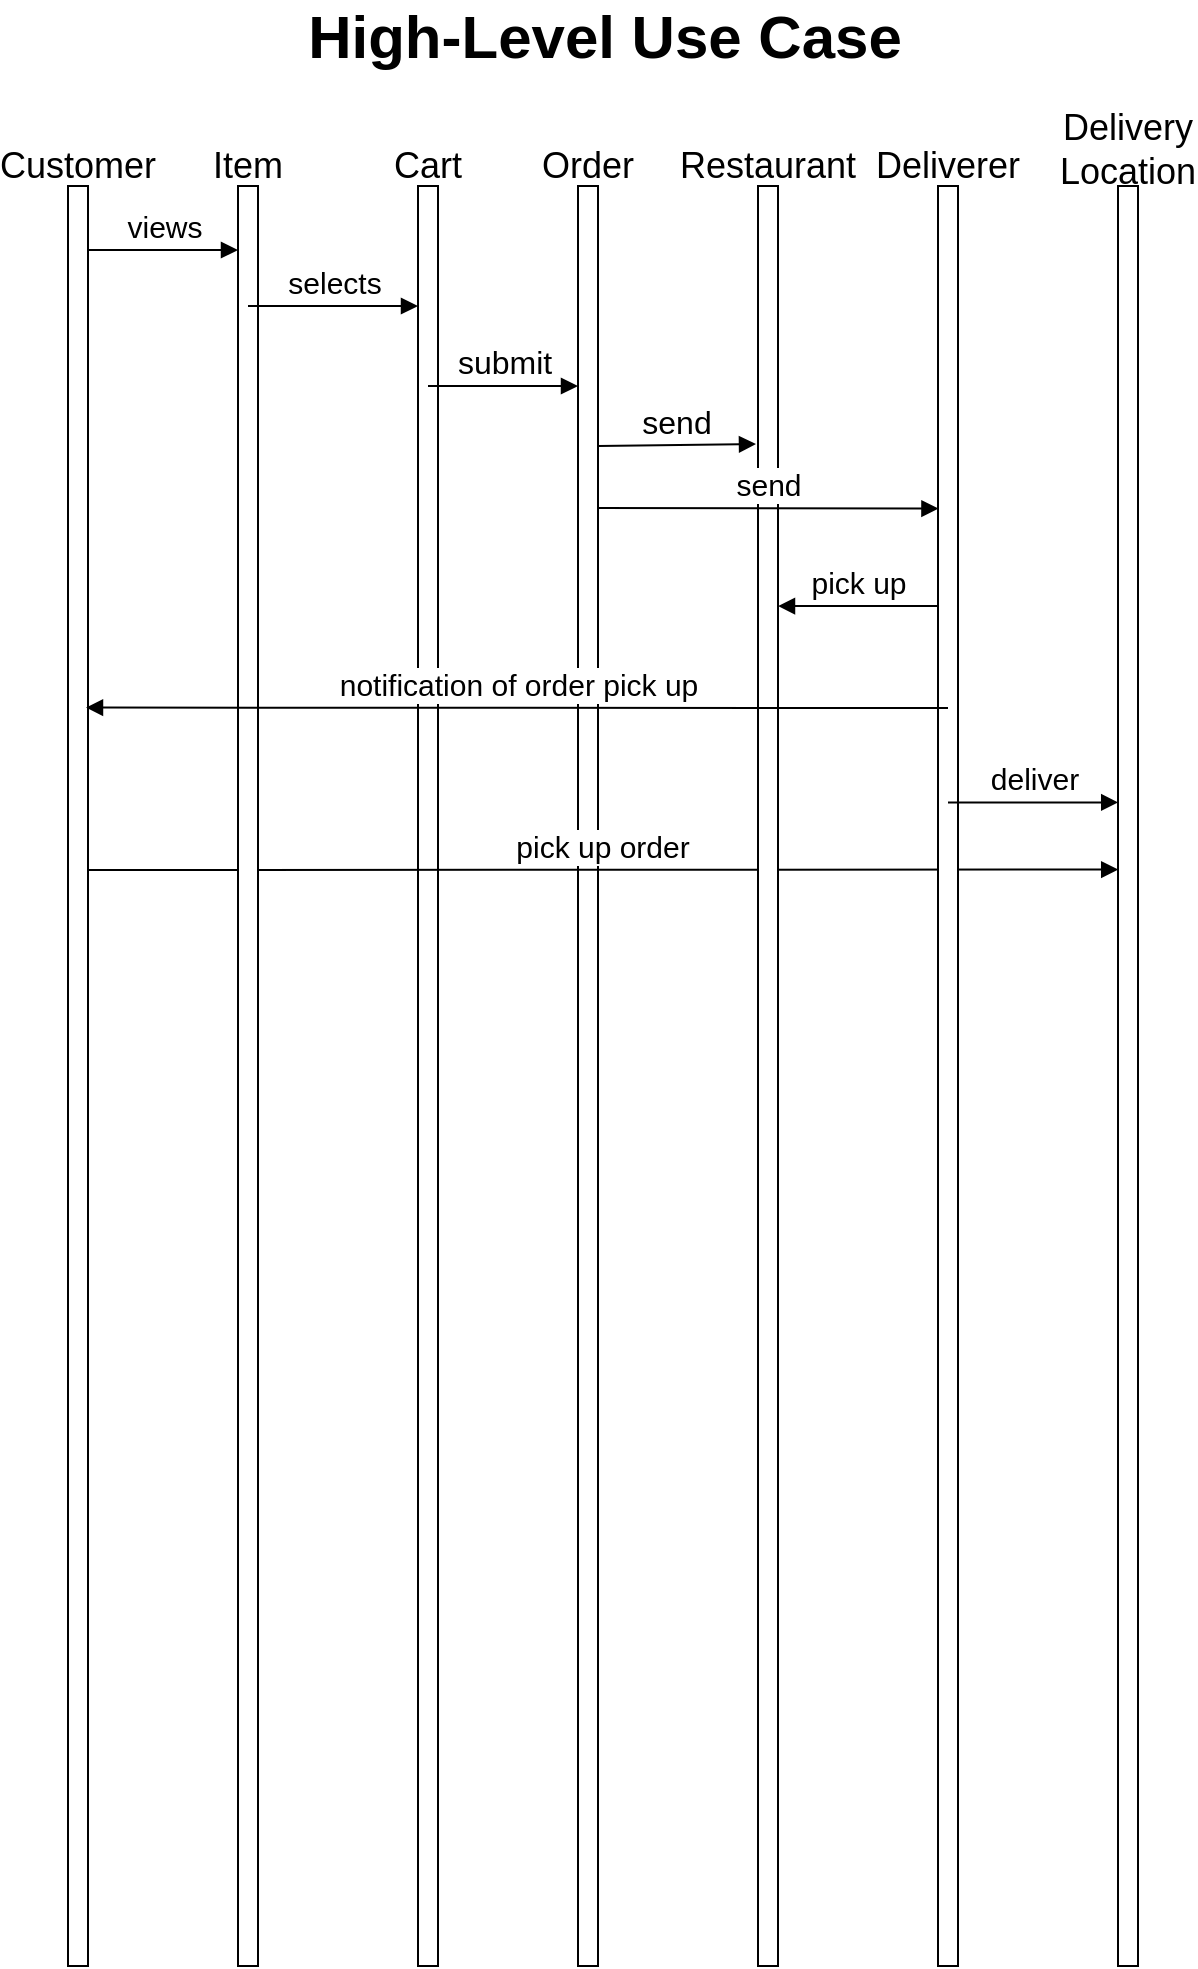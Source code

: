 <mxfile version="12.9.8" type="github" pages="2">
  <diagram id="fPNS6R41uXTzUYEoK_hJ" name="High-Level Use Case">
    <mxGraphModel dx="751" dy="403" grid="1" gridSize="10" guides="1" tooltips="1" connect="1" arrows="1" fold="1" page="1" pageScale="1" pageWidth="850" pageHeight="1100" math="0" shadow="0">
      <root>
        <mxCell id="0" />
        <mxCell id="1" parent="0" />
        <mxCell id="k9ZQSCsvZ8l_SCIMkzeH-1" value="&lt;b&gt;&lt;font style=&quot;font-size: 30px&quot;&gt;High-Level Use Case&lt;/font&gt;&lt;/b&gt;" style="text;html=1;align=center;verticalAlign=middle;resizable=0;points=[];autosize=1;fontSize=20;" parent="1" vertex="1">
          <mxGeometry x="264.5" y="30" width="310" height="30" as="geometry" />
        </mxCell>
        <mxCell id="bcauHxK4wQCXYkB9hPyb-15" value="" style="group" parent="1" vertex="1" connectable="0">
          <mxGeometry x="392" y="100" width="40" height="910" as="geometry" />
        </mxCell>
        <mxCell id="bcauHxK4wQCXYkB9hPyb-16" value="" style="html=1;points=[];perimeter=orthogonalPerimeter;" parent="bcauHxK4wQCXYkB9hPyb-15" vertex="1">
          <mxGeometry x="15" y="20" width="10" height="890" as="geometry" />
        </mxCell>
        <mxCell id="bcauHxK4wQCXYkB9hPyb-17" value="&lt;font style=&quot;font-size: 18px&quot;&gt;Order&lt;/font&gt;" style="text;html=1;strokeColor=none;fillColor=none;align=center;verticalAlign=middle;whiteSpace=wrap;rounded=0;" parent="bcauHxK4wQCXYkB9hPyb-15" vertex="1">
          <mxGeometry width="40" height="20" as="geometry" />
        </mxCell>
        <mxCell id="bcauHxK4wQCXYkB9hPyb-26" value="send" style="html=1;verticalAlign=bottom;endArrow=block;entryX=-0.1;entryY=0.145;entryDx=0;entryDy=0;entryPerimeter=0;fontSize=16;" parent="bcauHxK4wQCXYkB9hPyb-15" target="bcauHxK4wQCXYkB9hPyb-24" edge="1">
          <mxGeometry width="80" relative="1" as="geometry">
            <mxPoint x="25.0" y="150" as="sourcePoint" />
            <mxPoint x="100.0" y="150" as="targetPoint" />
          </mxGeometry>
        </mxCell>
        <mxCell id="bcauHxK4wQCXYkB9hPyb-8" value="" style="group" parent="1" vertex="1" connectable="0">
          <mxGeometry x="137" y="100" width="40" height="910" as="geometry" />
        </mxCell>
        <mxCell id="bcauHxK4wQCXYkB9hPyb-2" value="" style="html=1;points=[];perimeter=orthogonalPerimeter;" parent="bcauHxK4wQCXYkB9hPyb-8" vertex="1">
          <mxGeometry x="15" y="20" width="10" height="890" as="geometry" />
        </mxCell>
        <mxCell id="bcauHxK4wQCXYkB9hPyb-7" value="&lt;font style=&quot;font-size: 18px&quot;&gt;Customer&lt;/font&gt;" style="text;html=1;strokeColor=none;fillColor=none;align=center;verticalAlign=middle;whiteSpace=wrap;rounded=0;" parent="bcauHxK4wQCXYkB9hPyb-8" vertex="1">
          <mxGeometry width="40" height="20" as="geometry" />
        </mxCell>
        <mxCell id="bcauHxK4wQCXYkB9hPyb-9" value="" style="group" parent="1" vertex="1" connectable="0">
          <mxGeometry x="312" y="100" width="40" height="910" as="geometry" />
        </mxCell>
        <mxCell id="bcauHxK4wQCXYkB9hPyb-10" value="" style="html=1;points=[];perimeter=orthogonalPerimeter;" parent="bcauHxK4wQCXYkB9hPyb-9" vertex="1">
          <mxGeometry x="15" y="20" width="10" height="890" as="geometry" />
        </mxCell>
        <mxCell id="bcauHxK4wQCXYkB9hPyb-11" value="&lt;font style=&quot;font-size: 18px&quot;&gt;Cart&lt;/font&gt;" style="text;html=1;strokeColor=none;fillColor=none;align=center;verticalAlign=middle;whiteSpace=wrap;rounded=0;" parent="bcauHxK4wQCXYkB9hPyb-9" vertex="1">
          <mxGeometry width="40" height="20" as="geometry" />
        </mxCell>
        <mxCell id="bcauHxK4wQCXYkB9hPyb-48" value="pick up order" style="html=1;verticalAlign=bottom;endArrow=block;entryX=0.011;entryY=0.384;entryDx=0;entryDy=0;entryPerimeter=0;fontSize=15;" parent="bcauHxK4wQCXYkB9hPyb-9" target="bcauHxK4wQCXYkB9hPyb-42" edge="1">
          <mxGeometry width="80" relative="1" as="geometry">
            <mxPoint x="-150" y="362" as="sourcePoint" />
            <mxPoint x="-141.0" y="360" as="targetPoint" />
          </mxGeometry>
        </mxCell>
        <mxCell id="bcauHxK4wQCXYkB9hPyb-12" value="" style="group" parent="1" vertex="1" connectable="0">
          <mxGeometry x="222" y="100" width="40" height="910" as="geometry" />
        </mxCell>
        <mxCell id="bcauHxK4wQCXYkB9hPyb-13" value="" style="html=1;points=[];perimeter=orthogonalPerimeter;" parent="bcauHxK4wQCXYkB9hPyb-12" vertex="1">
          <mxGeometry x="15" y="20" width="10" height="890" as="geometry" />
        </mxCell>
        <mxCell id="bcauHxK4wQCXYkB9hPyb-14" value="&lt;font style=&quot;font-size: 18px&quot;&gt;Item&lt;/font&gt;" style="text;html=1;strokeColor=none;fillColor=none;align=center;verticalAlign=middle;whiteSpace=wrap;rounded=0;" parent="bcauHxK4wQCXYkB9hPyb-12" vertex="1">
          <mxGeometry width="40" height="20" as="geometry" />
        </mxCell>
        <mxCell id="bcauHxK4wQCXYkB9hPyb-19" value="&lt;font style=&quot;font-size: 15px&quot;&gt;views&lt;/font&gt;" style="html=1;verticalAlign=bottom;endArrow=block;" parent="1" edge="1">
          <mxGeometry width="80" relative="1" as="geometry">
            <mxPoint x="162" y="152" as="sourcePoint" />
            <mxPoint x="237" y="152" as="targetPoint" />
          </mxGeometry>
        </mxCell>
        <mxCell id="bcauHxK4wQCXYkB9hPyb-20" value="selects" style="html=1;verticalAlign=bottom;endArrow=block;fontSize=15;" parent="1" edge="1">
          <mxGeometry width="80" relative="1" as="geometry">
            <mxPoint x="242" y="180" as="sourcePoint" />
            <mxPoint x="327" y="180.0" as="targetPoint" />
          </mxGeometry>
        </mxCell>
        <mxCell id="bcauHxK4wQCXYkB9hPyb-21" value="submit" style="html=1;verticalAlign=bottom;endArrow=block;fontSize=16;" parent="1" edge="1">
          <mxGeometry width="80" relative="1" as="geometry">
            <mxPoint x="332" y="220.0" as="sourcePoint" />
            <mxPoint x="407" y="220.0" as="targetPoint" />
          </mxGeometry>
        </mxCell>
        <mxCell id="bcauHxK4wQCXYkB9hPyb-23" value="" style="group" parent="1" vertex="1" connectable="0">
          <mxGeometry x="482" y="100" width="40" height="910" as="geometry" />
        </mxCell>
        <mxCell id="bcauHxK4wQCXYkB9hPyb-24" value="" style="html=1;points=[];perimeter=orthogonalPerimeter;" parent="bcauHxK4wQCXYkB9hPyb-23" vertex="1">
          <mxGeometry x="15" y="20" width="10" height="890" as="geometry" />
        </mxCell>
        <mxCell id="bcauHxK4wQCXYkB9hPyb-25" value="&lt;font style=&quot;font-size: 18px&quot;&gt;Restaurant&lt;/font&gt;" style="text;html=1;strokeColor=none;fillColor=none;align=center;verticalAlign=middle;whiteSpace=wrap;rounded=0;" parent="bcauHxK4wQCXYkB9hPyb-23" vertex="1">
          <mxGeometry width="40" height="20" as="geometry" />
        </mxCell>
        <mxCell id="bcauHxK4wQCXYkB9hPyb-31" value="send" style="html=1;verticalAlign=bottom;endArrow=block;entryX=0.122;entryY=0.17;entryDx=0;entryDy=0;entryPerimeter=0;fontSize=15;" parent="bcauHxK4wQCXYkB9hPyb-23" edge="1">
          <mxGeometry width="80" relative="1" as="geometry">
            <mxPoint x="-65.0" y="180.95" as="sourcePoint" />
            <mxPoint x="105.22" y="181.3" as="targetPoint" />
          </mxGeometry>
        </mxCell>
        <mxCell id="bcauHxK4wQCXYkB9hPyb-27" value="" style="group" parent="1" vertex="1" connectable="0">
          <mxGeometry x="572" y="100" width="40" height="910" as="geometry" />
        </mxCell>
        <mxCell id="bcauHxK4wQCXYkB9hPyb-28" value="" style="html=1;points=[];perimeter=orthogonalPerimeter;" parent="bcauHxK4wQCXYkB9hPyb-27" vertex="1">
          <mxGeometry x="15" y="20" width="10" height="890" as="geometry" />
        </mxCell>
        <mxCell id="bcauHxK4wQCXYkB9hPyb-29" value="&lt;font style=&quot;font-size: 18px&quot;&gt;Deliverer&lt;/font&gt;" style="text;html=1;strokeColor=none;fillColor=none;align=center;verticalAlign=middle;whiteSpace=wrap;rounded=0;" parent="bcauHxK4wQCXYkB9hPyb-27" vertex="1">
          <mxGeometry width="40" height="20" as="geometry" />
        </mxCell>
        <mxCell id="bcauHxK4wQCXYkB9hPyb-34" value="pick up" style="html=1;verticalAlign=bottom;endArrow=block;exitX=-0.044;exitY=0.236;exitDx=0;exitDy=0;exitPerimeter=0;fontSize=15;" parent="1" source="bcauHxK4wQCXYkB9hPyb-28" target="bcauHxK4wQCXYkB9hPyb-24" edge="1">
          <mxGeometry width="80" relative="1" as="geometry">
            <mxPoint x="512.0" y="330.95" as="sourcePoint" />
            <mxPoint x="512" y="330" as="targetPoint" />
          </mxGeometry>
        </mxCell>
        <mxCell id="bcauHxK4wQCXYkB9hPyb-41" value="" style="group" parent="1" vertex="1" connectable="0">
          <mxGeometry x="662" y="100" width="40" height="910" as="geometry" />
        </mxCell>
        <mxCell id="bcauHxK4wQCXYkB9hPyb-42" value="" style="html=1;points=[];perimeter=orthogonalPerimeter;" parent="bcauHxK4wQCXYkB9hPyb-41" vertex="1">
          <mxGeometry x="15" y="20" width="10" height="890" as="geometry" />
        </mxCell>
        <mxCell id="bcauHxK4wQCXYkB9hPyb-43" value="&lt;font style=&quot;font-size: 18px&quot;&gt;Delivery Location&lt;/font&gt;" style="text;html=1;strokeColor=none;fillColor=none;align=center;verticalAlign=middle;whiteSpace=wrap;rounded=0;" parent="bcauHxK4wQCXYkB9hPyb-41" vertex="1">
          <mxGeometry y="-8" width="40" height="20" as="geometry" />
        </mxCell>
        <mxCell id="bcauHxK4wQCXYkB9hPyb-46" value="deliver" style="html=1;verticalAlign=bottom;endArrow=block;entryX=0.011;entryY=0.271;entryDx=0;entryDy=0;entryPerimeter=0;exitX=0.5;exitY=0.271;exitDx=0;exitDy=0;exitPerimeter=0;fontSize=15;" parent="1" edge="1">
          <mxGeometry width="80" relative="1" as="geometry">
            <mxPoint x="592" y="428.19" as="sourcePoint" />
            <mxPoint x="677.11" y="428.19" as="targetPoint" />
          </mxGeometry>
        </mxCell>
        <mxCell id="bcauHxK4wQCXYkB9hPyb-47" value="notification of order pick up" style="html=1;verticalAlign=bottom;endArrow=block;entryX=0.9;entryY=0.293;entryDx=0;entryDy=0;entryPerimeter=0;fontSize=15;" parent="1" target="bcauHxK4wQCXYkB9hPyb-2" edge="1">
          <mxGeometry width="80" relative="1" as="geometry">
            <mxPoint x="592" y="381" as="sourcePoint" />
            <mxPoint x="192" y="380" as="targetPoint" />
          </mxGeometry>
        </mxCell>
      </root>
    </mxGraphModel>
  </diagram>
  <diagram id="pEkApRalQnl3Gy6hSSQw" name="Ordering Process Use Case">
    <mxGraphModel dx="751" dy="403" grid="1" gridSize="10" guides="1" tooltips="1" connect="1" arrows="1" fold="1" page="1" pageScale="1" pageWidth="1100" pageHeight="850" math="0" shadow="0">
      <root>
        <mxCell id="H0ug6erNXCE1vOzzU8ad-0" />
        <mxCell id="H0ug6erNXCE1vOzzU8ad-1" parent="H0ug6erNXCE1vOzzU8ad-0" />
        <mxCell id="dbXElKxHp7-DbC87Ktjz-15" value="&lt;font style=&quot;font-size: 30px&quot;&gt;&lt;b&gt;Ordering Process Use Case&lt;/b&gt;&lt;/font&gt;" style="text;html=1;align=center;verticalAlign=middle;resizable=0;points=[];autosize=1;" parent="H0ug6erNXCE1vOzzU8ad-1" vertex="1">
          <mxGeometry x="140" y="80" width="410" height="30" as="geometry" />
        </mxCell>
        <mxCell id="dbXElKxHp7-DbC87Ktjz-4" value="" style="group" parent="H0ug6erNXCE1vOzzU8ad-1" vertex="1" connectable="0">
          <mxGeometry x="170" y="170" width="102.564" height="520" as="geometry" />
        </mxCell>
        <mxCell id="dbXElKxHp7-DbC87Ktjz-5" value="" style="html=1;points=[];perimeter=orthogonalPerimeter;" parent="dbXElKxHp7-DbC87Ktjz-4" vertex="1">
          <mxGeometry x="38.462" y="11.429" width="25.641" height="508.571" as="geometry" />
        </mxCell>
        <mxCell id="dbXElKxHp7-DbC87Ktjz-6" value="Customer" style="text;html=1;strokeColor=none;fillColor=none;align=center;verticalAlign=middle;whiteSpace=wrap;rounded=0;fontSize=20;" parent="dbXElKxHp7-DbC87Ktjz-4" vertex="1">
          <mxGeometry y="-11.43" width="102.564" height="11.429" as="geometry" />
        </mxCell>
        <mxCell id="dbXElKxHp7-DbC87Ktjz-14" value="&lt;font style=&quot;font-size: 18px&quot;&gt;enter&lt;/font&gt;" style="html=1;verticalAlign=bottom;endArrow=block;entryX=0.074;entryY=0.059;entryDx=0;entryDy=0;entryPerimeter=0;" parent="dbXElKxHp7-DbC87Ktjz-4" target="dbXElKxHp7-DbC87Ktjz-8" edge="1">
          <mxGeometry width="80" relative="1" as="geometry">
            <mxPoint x="58.974" y="42.286" as="sourcePoint" />
            <mxPoint x="341.026" y="42.491" as="targetPoint" />
          </mxGeometry>
        </mxCell>
        <mxCell id="dbXElKxHp7-DbC87Ktjz-7" value="" style="group" parent="H0ug6erNXCE1vOzzU8ad-1" vertex="1" connectable="0">
          <mxGeometry x="459.744" y="170" width="102.564" height="520" as="geometry" />
        </mxCell>
        <mxCell id="dbXElKxHp7-DbC87Ktjz-8" value="" style="html=1;points=[];perimeter=orthogonalPerimeter;" parent="dbXElKxHp7-DbC87Ktjz-7" vertex="1">
          <mxGeometry x="38.462" y="11.429" width="25.641" height="508.571" as="geometry" />
        </mxCell>
        <mxCell id="dbXElKxHp7-DbC87Ktjz-13" value="&lt;font style=&quot;font-size: 18px&quot;&gt;submit payment&lt;/font&gt;" style="html=1;verticalAlign=bottom;endArrow=block;entryX=-0.009;entryY=0.337;entryDx=0;entryDy=0;entryPerimeter=0;" parent="H0ug6erNXCE1vOzzU8ad-1" target="dbXElKxHp7-DbC87Ktjz-1" edge="1">
          <mxGeometry width="80" relative="1" as="geometry">
            <mxPoint x="234.103" y="354.516" as="sourcePoint" />
            <mxPoint x="818.718" y="354.516" as="targetPoint" />
          </mxGeometry>
        </mxCell>
        <mxCell id="dbXElKxHp7-DbC87Ktjz-9" value="Payment&lt;br style=&quot;font-size: 20px;&quot;&gt;Method" style="text;html=1;strokeColor=none;fillColor=none;align=center;verticalAlign=middle;whiteSpace=wrap;rounded=0;fontSize=20;" parent="H0ug6erNXCE1vOzzU8ad-1" vertex="1">
          <mxGeometry x="440.9" y="150" width="140.26" height="11.43" as="geometry" />
        </mxCell>
        <mxCell id="dbXElKxHp7-DbC87Ktjz-1" value="" style="html=1;points=[];perimeter=orthogonalPerimeter;" parent="H0ug6erNXCE1vOzzU8ad-1" vertex="1">
          <mxGeometry x="805.897" y="181.429" width="25.641" height="508.571" as="geometry" />
        </mxCell>
        <mxCell id="dbXElKxHp7-DbC87Ktjz-2" value="Cart Total" style="text;html=1;strokeColor=none;fillColor=none;align=center;verticalAlign=middle;whiteSpace=wrap;rounded=0;fontSize=20;" parent="H0ug6erNXCE1vOzzU8ad-1" vertex="1">
          <mxGeometry x="767.436" y="161.433" width="102.564" height="11.429" as="geometry" />
        </mxCell>
      </root>
    </mxGraphModel>
  </diagram>
</mxfile>

